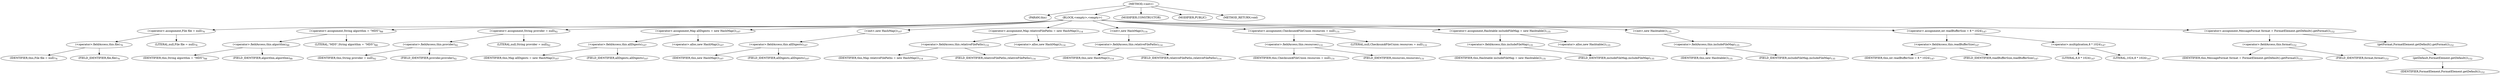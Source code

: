 digraph "&lt;init&gt;" {  
"1787" [label = <(METHOD,&lt;init&gt;)> ]
"1788" [label = <(PARAM,this)> ]
"1789" [label = <(BLOCK,&lt;empty&gt;,&lt;empty&gt;)> ]
"1790" [label = <(&lt;operator&gt;.assignment,File file = null)<SUB>76</SUB>> ]
"1791" [label = <(&lt;operator&gt;.fieldAccess,this.file)<SUB>76</SUB>> ]
"1792" [label = <(IDENTIFIER,this,File file = null)<SUB>76</SUB>> ]
"1793" [label = <(FIELD_IDENTIFIER,file,file)<SUB>76</SUB>> ]
"1794" [label = <(LITERAL,null,File file = null)<SUB>76</SUB>> ]
"1795" [label = <(&lt;operator&gt;.assignment,String algorithm = &quot;MD5&quot;)<SUB>88</SUB>> ]
"1796" [label = <(&lt;operator&gt;.fieldAccess,this.algorithm)<SUB>88</SUB>> ]
"1797" [label = <(IDENTIFIER,this,String algorithm = &quot;MD5&quot;)<SUB>88</SUB>> ]
"1798" [label = <(FIELD_IDENTIFIER,algorithm,algorithm)<SUB>88</SUB>> ]
"1799" [label = <(LITERAL,&quot;MD5&quot;,String algorithm = &quot;MD5&quot;)<SUB>88</SUB>> ]
"1800" [label = <(&lt;operator&gt;.assignment,String provider = null)<SUB>92</SUB>> ]
"1801" [label = <(&lt;operator&gt;.fieldAccess,this.provider)<SUB>92</SUB>> ]
"1802" [label = <(IDENTIFIER,this,String provider = null)<SUB>92</SUB>> ]
"1803" [label = <(FIELD_IDENTIFIER,provider,provider)<SUB>92</SUB>> ]
"1804" [label = <(LITERAL,null,String provider = null)<SUB>92</SUB>> ]
"1805" [label = <(&lt;operator&gt;.assignment,Map allDigests = new HashMap())<SUB>107</SUB>> ]
"1806" [label = <(&lt;operator&gt;.fieldAccess,this.allDigests)<SUB>107</SUB>> ]
"1807" [label = <(IDENTIFIER,this,Map allDigests = new HashMap())<SUB>107</SUB>> ]
"1808" [label = <(FIELD_IDENTIFIER,allDigests,allDigests)<SUB>107</SUB>> ]
"1809" [label = <(&lt;operator&gt;.alloc,new HashMap())<SUB>107</SUB>> ]
"1810" [label = <(&lt;init&gt;,new HashMap())<SUB>107</SUB>> ]
"1811" [label = <(&lt;operator&gt;.fieldAccess,this.allDigests)<SUB>107</SUB>> ]
"1812" [label = <(IDENTIFIER,this,new HashMap())<SUB>107</SUB>> ]
"1813" [label = <(FIELD_IDENTIFIER,allDigests,allDigests)<SUB>107</SUB>> ]
"1814" [label = <(&lt;operator&gt;.assignment,Map relativeFilePaths = new HashMap())<SUB>114</SUB>> ]
"1815" [label = <(&lt;operator&gt;.fieldAccess,this.relativeFilePaths)<SUB>114</SUB>> ]
"1816" [label = <(IDENTIFIER,this,Map relativeFilePaths = new HashMap())<SUB>114</SUB>> ]
"1817" [label = <(FIELD_IDENTIFIER,relativeFilePaths,relativeFilePaths)<SUB>114</SUB>> ]
"1818" [label = <(&lt;operator&gt;.alloc,new HashMap())<SUB>114</SUB>> ]
"1819" [label = <(&lt;init&gt;,new HashMap())<SUB>114</SUB>> ]
"1820" [label = <(&lt;operator&gt;.fieldAccess,this.relativeFilePaths)<SUB>114</SUB>> ]
"1821" [label = <(IDENTIFIER,this,new HashMap())<SUB>114</SUB>> ]
"1822" [label = <(FIELD_IDENTIFIER,relativeFilePaths,relativeFilePaths)<SUB>114</SUB>> ]
"1823" [label = <(&lt;operator&gt;.assignment,Checksum$FileUnion resources = null)<SUB>131</SUB>> ]
"1824" [label = <(&lt;operator&gt;.fieldAccess,this.resources)<SUB>131</SUB>> ]
"1825" [label = <(IDENTIFIER,this,Checksum$FileUnion resources = null)<SUB>131</SUB>> ]
"1826" [label = <(FIELD_IDENTIFIER,resources,resources)<SUB>131</SUB>> ]
"1827" [label = <(LITERAL,null,Checksum$FileUnion resources = null)<SUB>131</SUB>> ]
"1828" [label = <(&lt;operator&gt;.assignment,Hashtable includeFileMap = new Hashtable())<SUB>135</SUB>> ]
"1829" [label = <(&lt;operator&gt;.fieldAccess,this.includeFileMap)<SUB>135</SUB>> ]
"1830" [label = <(IDENTIFIER,this,Hashtable includeFileMap = new Hashtable())<SUB>135</SUB>> ]
"1831" [label = <(FIELD_IDENTIFIER,includeFileMap,includeFileMap)<SUB>135</SUB>> ]
"1832" [label = <(&lt;operator&gt;.alloc,new Hashtable())<SUB>135</SUB>> ]
"1833" [label = <(&lt;init&gt;,new Hashtable())<SUB>135</SUB>> ]
"1834" [label = <(&lt;operator&gt;.fieldAccess,this.includeFileMap)<SUB>135</SUB>> ]
"1835" [label = <(IDENTIFIER,this,new Hashtable())<SUB>135</SUB>> ]
"1836" [label = <(FIELD_IDENTIFIER,includeFileMap,includeFileMap)<SUB>135</SUB>> ]
"1837" [label = <(&lt;operator&gt;.assignment,int readBufferSize = 8 * 1024)<SUB>147</SUB>> ]
"1838" [label = <(&lt;operator&gt;.fieldAccess,this.readBufferSize)<SUB>147</SUB>> ]
"1839" [label = <(IDENTIFIER,this,int readBufferSize = 8 * 1024)<SUB>147</SUB>> ]
"1840" [label = <(FIELD_IDENTIFIER,readBufferSize,readBufferSize)<SUB>147</SUB>> ]
"1841" [label = <(&lt;operator&gt;.multiplication,8 * 1024)<SUB>147</SUB>> ]
"1842" [label = <(LITERAL,8,8 * 1024)<SUB>147</SUB>> ]
"1843" [label = <(LITERAL,1024,8 * 1024)<SUB>147</SUB>> ]
"1844" [label = <(&lt;operator&gt;.assignment,MessageFormat format = FormatElement.getDefault().getFormat())<SUB>152</SUB>> ]
"1845" [label = <(&lt;operator&gt;.fieldAccess,this.format)<SUB>152</SUB>> ]
"1846" [label = <(IDENTIFIER,this,MessageFormat format = FormatElement.getDefault().getFormat())<SUB>152</SUB>> ]
"1847" [label = <(FIELD_IDENTIFIER,format,format)<SUB>152</SUB>> ]
"1848" [label = <(getFormat,FormatElement.getDefault().getFormat())<SUB>152</SUB>> ]
"1849" [label = <(getDefault,FormatElement.getDefault())<SUB>152</SUB>> ]
"1850" [label = <(IDENTIFIER,FormatElement,FormatElement.getDefault())<SUB>152</SUB>> ]
"1851" [label = <(MODIFIER,CONSTRUCTOR)> ]
"1852" [label = <(MODIFIER,PUBLIC)> ]
"1853" [label = <(METHOD_RETURN,void)> ]
  "1787" -> "1788" 
  "1787" -> "1789" 
  "1787" -> "1851" 
  "1787" -> "1852" 
  "1787" -> "1853" 
  "1789" -> "1790" 
  "1789" -> "1795" 
  "1789" -> "1800" 
  "1789" -> "1805" 
  "1789" -> "1810" 
  "1789" -> "1814" 
  "1789" -> "1819" 
  "1789" -> "1823" 
  "1789" -> "1828" 
  "1789" -> "1833" 
  "1789" -> "1837" 
  "1789" -> "1844" 
  "1790" -> "1791" 
  "1790" -> "1794" 
  "1791" -> "1792" 
  "1791" -> "1793" 
  "1795" -> "1796" 
  "1795" -> "1799" 
  "1796" -> "1797" 
  "1796" -> "1798" 
  "1800" -> "1801" 
  "1800" -> "1804" 
  "1801" -> "1802" 
  "1801" -> "1803" 
  "1805" -> "1806" 
  "1805" -> "1809" 
  "1806" -> "1807" 
  "1806" -> "1808" 
  "1810" -> "1811" 
  "1811" -> "1812" 
  "1811" -> "1813" 
  "1814" -> "1815" 
  "1814" -> "1818" 
  "1815" -> "1816" 
  "1815" -> "1817" 
  "1819" -> "1820" 
  "1820" -> "1821" 
  "1820" -> "1822" 
  "1823" -> "1824" 
  "1823" -> "1827" 
  "1824" -> "1825" 
  "1824" -> "1826" 
  "1828" -> "1829" 
  "1828" -> "1832" 
  "1829" -> "1830" 
  "1829" -> "1831" 
  "1833" -> "1834" 
  "1834" -> "1835" 
  "1834" -> "1836" 
  "1837" -> "1838" 
  "1837" -> "1841" 
  "1838" -> "1839" 
  "1838" -> "1840" 
  "1841" -> "1842" 
  "1841" -> "1843" 
  "1844" -> "1845" 
  "1844" -> "1848" 
  "1845" -> "1846" 
  "1845" -> "1847" 
  "1848" -> "1849" 
  "1849" -> "1850" 
}
